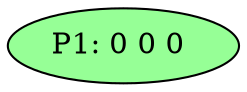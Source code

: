 graph G {
color = "black"
0 [label = "P1: 0 0 0 
",  style="filled", fillcolor = "#96FF96"];
edge [style=bold];
}
